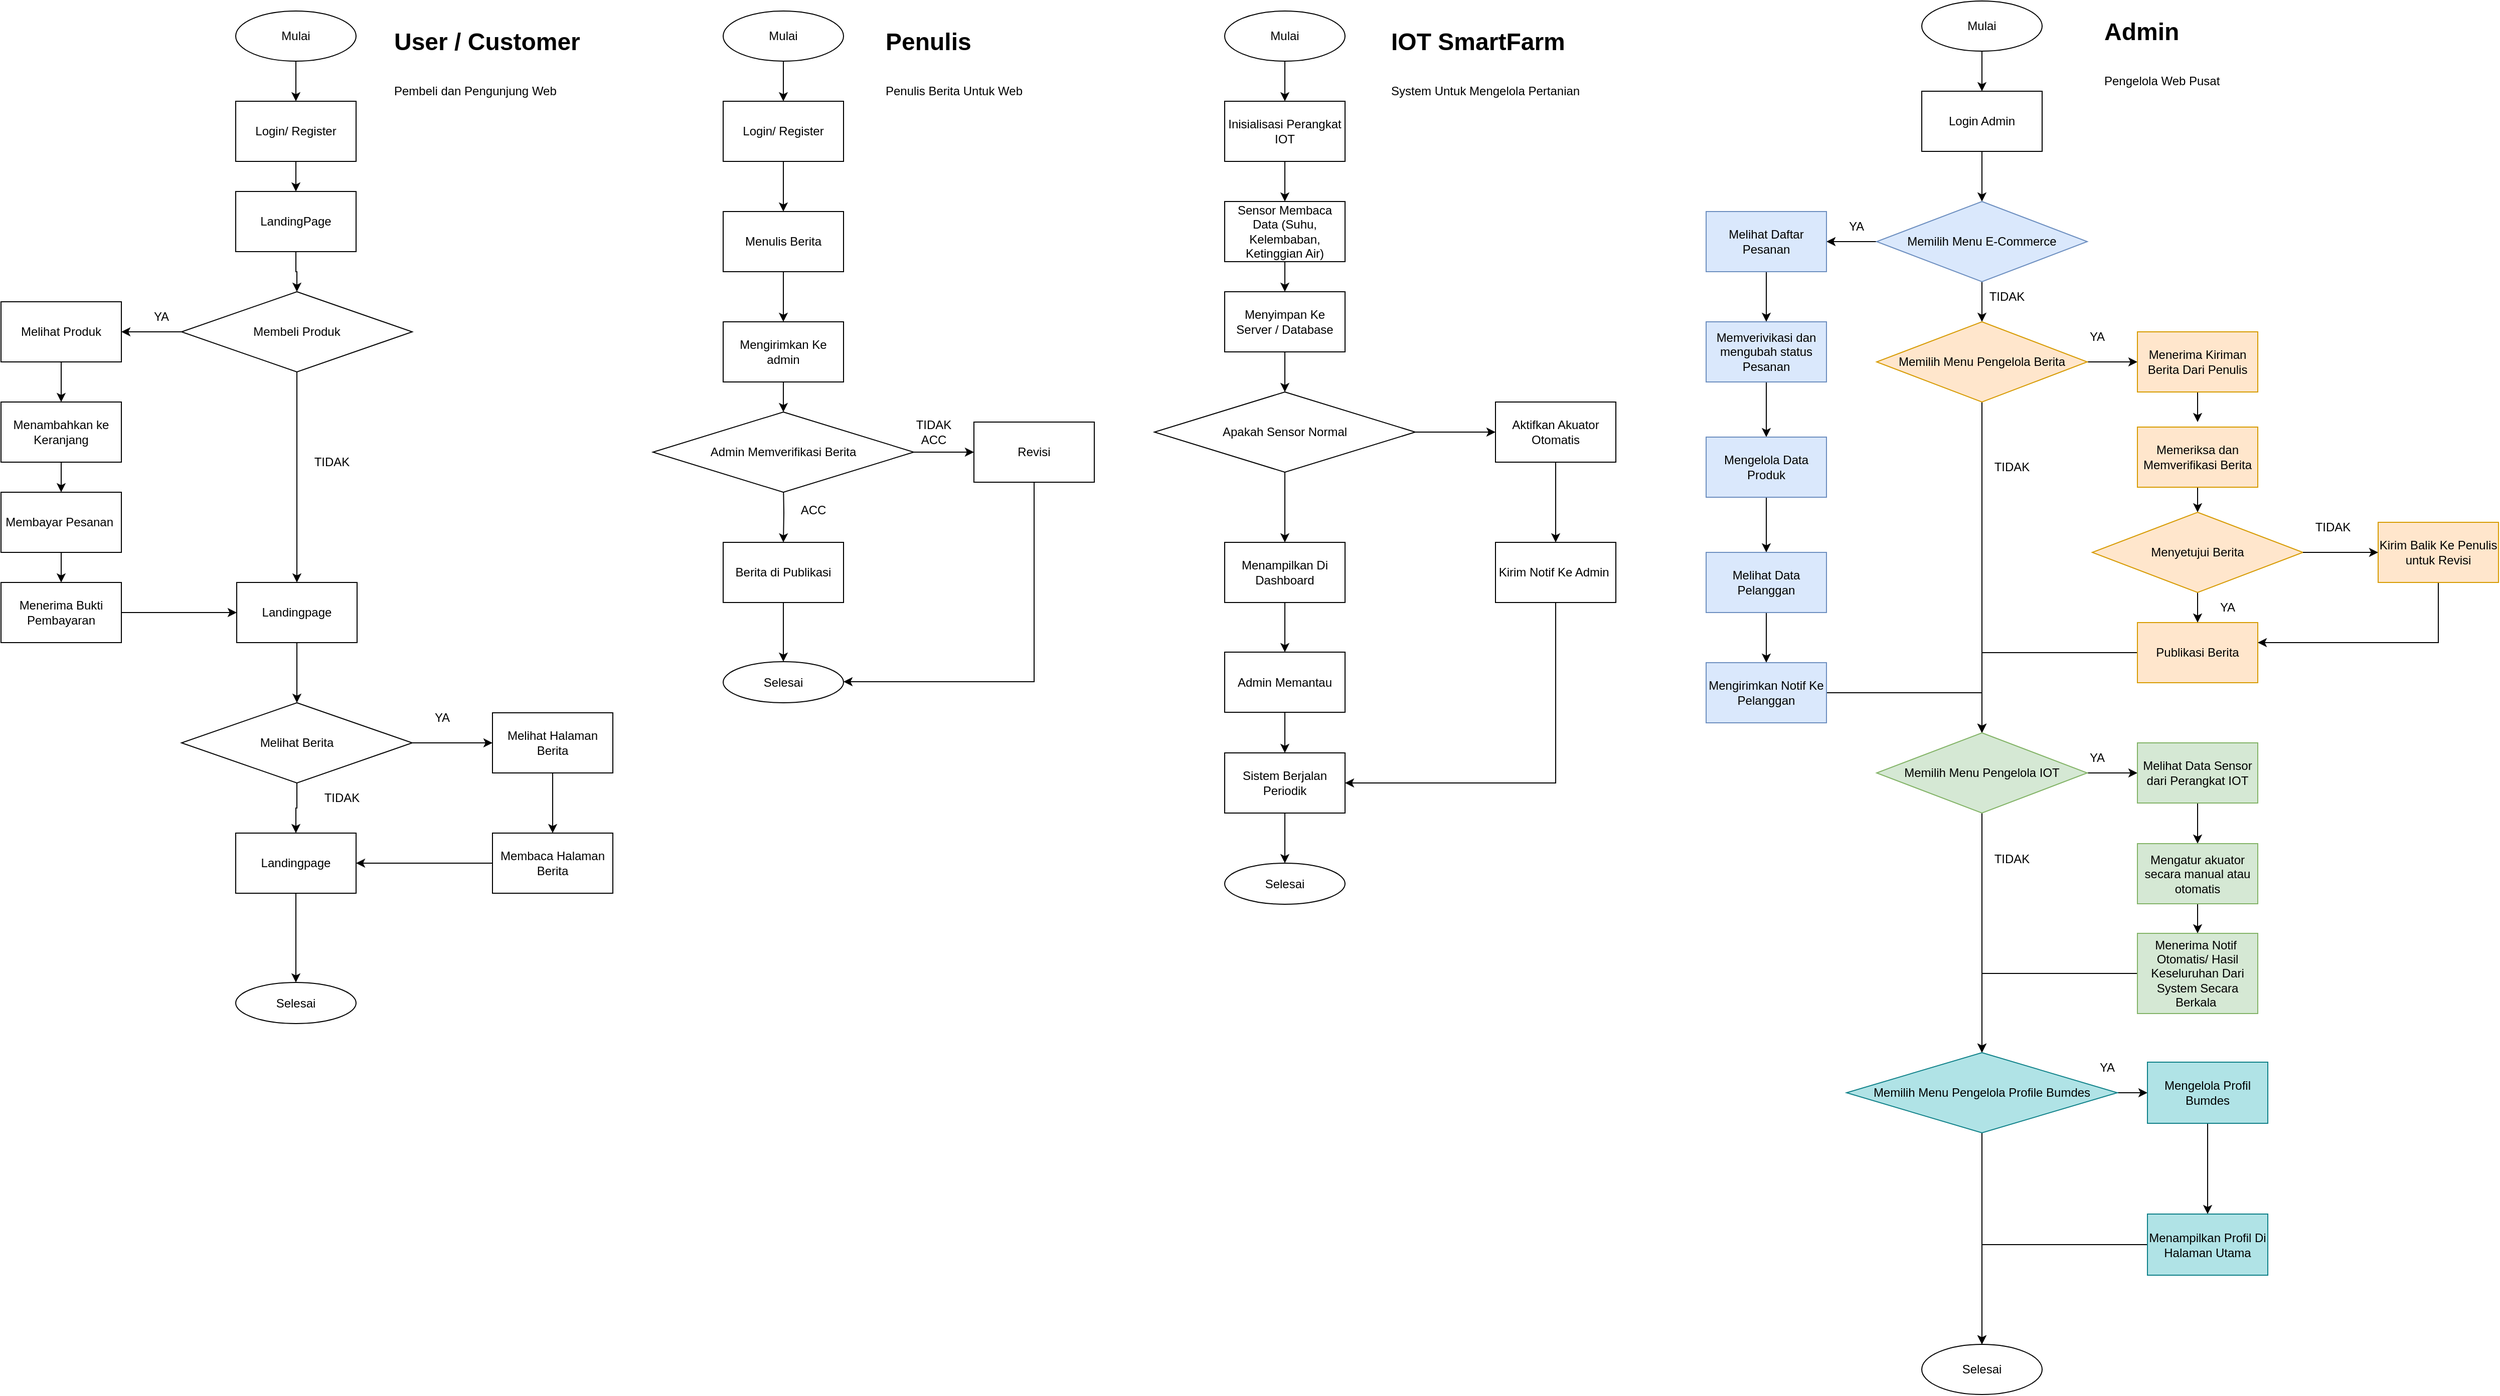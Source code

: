 <mxfile version="28.2.5">
  <diagram name="Halaman-1" id="8KWsi1tlceeEQY9Ph09V">
    <mxGraphModel dx="3930" dy="2490" grid="1" gridSize="10" guides="1" tooltips="1" connect="1" arrows="1" fold="1" page="1" pageScale="1" pageWidth="827" pageHeight="1169" math="0" shadow="0">
      <root>
        <mxCell id="0" />
        <mxCell id="1" parent="0" />
        <mxCell id="bTWgfp8lmMKLMzsDjpsD-13" style="edgeStyle=orthogonalEdgeStyle;rounded=0;orthogonalLoop=1;jettySize=auto;html=1;entryX=0.5;entryY=0;entryDx=0;entryDy=0;" edge="1" parent="1" source="bTWgfp8lmMKLMzsDjpsD-1" target="bTWgfp8lmMKLMzsDjpsD-2">
          <mxGeometry relative="1" as="geometry" />
        </mxCell>
        <mxCell id="bTWgfp8lmMKLMzsDjpsD-1" value="Mulai" style="ellipse;whiteSpace=wrap;html=1;" vertex="1" parent="1">
          <mxGeometry x="294" y="120" width="120" height="50" as="geometry" />
        </mxCell>
        <mxCell id="bTWgfp8lmMKLMzsDjpsD-12" style="edgeStyle=orthogonalEdgeStyle;rounded=0;orthogonalLoop=1;jettySize=auto;html=1;entryX=0.5;entryY=0;entryDx=0;entryDy=0;" edge="1" parent="1" source="bTWgfp8lmMKLMzsDjpsD-2" target="bTWgfp8lmMKLMzsDjpsD-3">
          <mxGeometry relative="1" as="geometry" />
        </mxCell>
        <mxCell id="bTWgfp8lmMKLMzsDjpsD-2" value="Login/ Register" style="rounded=0;whiteSpace=wrap;html=1;" vertex="1" parent="1">
          <mxGeometry x="294" y="210" width="120" height="60" as="geometry" />
        </mxCell>
        <mxCell id="bTWgfp8lmMKLMzsDjpsD-11" style="edgeStyle=orthogonalEdgeStyle;rounded=0;orthogonalLoop=1;jettySize=auto;html=1;entryX=0.5;entryY=0;entryDx=0;entryDy=0;" edge="1" parent="1" source="bTWgfp8lmMKLMzsDjpsD-3" target="bTWgfp8lmMKLMzsDjpsD-4">
          <mxGeometry relative="1" as="geometry" />
        </mxCell>
        <mxCell id="bTWgfp8lmMKLMzsDjpsD-3" value="LandingPage" style="rounded=0;whiteSpace=wrap;html=1;" vertex="1" parent="1">
          <mxGeometry x="294" y="300" width="120" height="60" as="geometry" />
        </mxCell>
        <mxCell id="bTWgfp8lmMKLMzsDjpsD-8" style="edgeStyle=orthogonalEdgeStyle;rounded=0;orthogonalLoop=1;jettySize=auto;html=1;entryX=1;entryY=0.5;entryDx=0;entryDy=0;" edge="1" parent="1" source="bTWgfp8lmMKLMzsDjpsD-4" target="bTWgfp8lmMKLMzsDjpsD-5">
          <mxGeometry relative="1" as="geometry" />
        </mxCell>
        <mxCell id="bTWgfp8lmMKLMzsDjpsD-18" style="edgeStyle=orthogonalEdgeStyle;rounded=0;orthogonalLoop=1;jettySize=auto;html=1;entryX=0.5;entryY=0;entryDx=0;entryDy=0;" edge="1" parent="1" source="bTWgfp8lmMKLMzsDjpsD-4" target="bTWgfp8lmMKLMzsDjpsD-17">
          <mxGeometry relative="1" as="geometry" />
        </mxCell>
        <mxCell id="bTWgfp8lmMKLMzsDjpsD-4" value="Membeli Produk" style="rhombus;whiteSpace=wrap;html=1;" vertex="1" parent="1">
          <mxGeometry x="240" y="400" width="230" height="80" as="geometry" />
        </mxCell>
        <mxCell id="bTWgfp8lmMKLMzsDjpsD-9" style="edgeStyle=orthogonalEdgeStyle;rounded=0;orthogonalLoop=1;jettySize=auto;html=1;entryX=0.5;entryY=0;entryDx=0;entryDy=0;" edge="1" parent="1" source="bTWgfp8lmMKLMzsDjpsD-5" target="bTWgfp8lmMKLMzsDjpsD-6">
          <mxGeometry relative="1" as="geometry" />
        </mxCell>
        <mxCell id="bTWgfp8lmMKLMzsDjpsD-5" value="Melihat Produk" style="rounded=0;whiteSpace=wrap;html=1;" vertex="1" parent="1">
          <mxGeometry x="60" y="410" width="120" height="60" as="geometry" />
        </mxCell>
        <mxCell id="bTWgfp8lmMKLMzsDjpsD-10" style="edgeStyle=orthogonalEdgeStyle;rounded=0;orthogonalLoop=1;jettySize=auto;html=1;entryX=0.5;entryY=0;entryDx=0;entryDy=0;" edge="1" parent="1" source="bTWgfp8lmMKLMzsDjpsD-6" target="bTWgfp8lmMKLMzsDjpsD-7">
          <mxGeometry relative="1" as="geometry" />
        </mxCell>
        <mxCell id="bTWgfp8lmMKLMzsDjpsD-6" value="Menambahkan ke Keranjang" style="rounded=0;whiteSpace=wrap;html=1;" vertex="1" parent="1">
          <mxGeometry x="60" y="510" width="120" height="60" as="geometry" />
        </mxCell>
        <mxCell id="bTWgfp8lmMKLMzsDjpsD-16" style="edgeStyle=orthogonalEdgeStyle;rounded=0;orthogonalLoop=1;jettySize=auto;html=1;entryX=0.5;entryY=0;entryDx=0;entryDy=0;" edge="1" parent="1" source="bTWgfp8lmMKLMzsDjpsD-7" target="bTWgfp8lmMKLMzsDjpsD-15">
          <mxGeometry relative="1" as="geometry" />
        </mxCell>
        <mxCell id="bTWgfp8lmMKLMzsDjpsD-7" value="Membayar Pesanan&amp;nbsp;" style="rounded=0;whiteSpace=wrap;html=1;" vertex="1" parent="1">
          <mxGeometry x="60" y="600" width="120" height="60" as="geometry" />
        </mxCell>
        <mxCell id="bTWgfp8lmMKLMzsDjpsD-14" value="YA" style="text;html=1;align=center;verticalAlign=middle;whiteSpace=wrap;rounded=0;" vertex="1" parent="1">
          <mxGeometry x="190" y="410" width="60" height="30" as="geometry" />
        </mxCell>
        <mxCell id="bTWgfp8lmMKLMzsDjpsD-19" style="edgeStyle=orthogonalEdgeStyle;rounded=0;orthogonalLoop=1;jettySize=auto;html=1;" edge="1" parent="1" source="bTWgfp8lmMKLMzsDjpsD-15" target="bTWgfp8lmMKLMzsDjpsD-17">
          <mxGeometry relative="1" as="geometry" />
        </mxCell>
        <mxCell id="bTWgfp8lmMKLMzsDjpsD-15" value="Menerima Bukti Pembayaran" style="rounded=0;whiteSpace=wrap;html=1;" vertex="1" parent="1">
          <mxGeometry x="60" y="690" width="120" height="60" as="geometry" />
        </mxCell>
        <mxCell id="bTWgfp8lmMKLMzsDjpsD-21" style="edgeStyle=orthogonalEdgeStyle;rounded=0;orthogonalLoop=1;jettySize=auto;html=1;entryX=0.5;entryY=0;entryDx=0;entryDy=0;" edge="1" parent="1" source="bTWgfp8lmMKLMzsDjpsD-17" target="bTWgfp8lmMKLMzsDjpsD-20">
          <mxGeometry relative="1" as="geometry" />
        </mxCell>
        <mxCell id="bTWgfp8lmMKLMzsDjpsD-17" value="Landingpage" style="rounded=0;whiteSpace=wrap;html=1;" vertex="1" parent="1">
          <mxGeometry x="295" y="690" width="120" height="60" as="geometry" />
        </mxCell>
        <mxCell id="bTWgfp8lmMKLMzsDjpsD-24" style="edgeStyle=orthogonalEdgeStyle;rounded=0;orthogonalLoop=1;jettySize=auto;html=1;" edge="1" parent="1" source="bTWgfp8lmMKLMzsDjpsD-20" target="bTWgfp8lmMKLMzsDjpsD-25">
          <mxGeometry relative="1" as="geometry">
            <mxPoint x="520" y="850.0" as="targetPoint" />
          </mxGeometry>
        </mxCell>
        <mxCell id="bTWgfp8lmMKLMzsDjpsD-28" value="" style="edgeStyle=orthogonalEdgeStyle;rounded=0;orthogonalLoop=1;jettySize=auto;html=1;" edge="1" parent="1" source="bTWgfp8lmMKLMzsDjpsD-20" target="bTWgfp8lmMKLMzsDjpsD-27">
          <mxGeometry relative="1" as="geometry" />
        </mxCell>
        <mxCell id="bTWgfp8lmMKLMzsDjpsD-20" value="Melihat Berita" style="rhombus;whiteSpace=wrap;html=1;" vertex="1" parent="1">
          <mxGeometry x="240" y="810" width="230" height="80" as="geometry" />
        </mxCell>
        <mxCell id="bTWgfp8lmMKLMzsDjpsD-22" value="TIDAK" style="text;html=1;align=center;verticalAlign=middle;whiteSpace=wrap;rounded=0;" vertex="1" parent="1">
          <mxGeometry x="360" y="555" width="60" height="30" as="geometry" />
        </mxCell>
        <mxCell id="bTWgfp8lmMKLMzsDjpsD-30" style="edgeStyle=orthogonalEdgeStyle;rounded=0;orthogonalLoop=1;jettySize=auto;html=1;entryX=0.5;entryY=0;entryDx=0;entryDy=0;" edge="1" parent="1" source="bTWgfp8lmMKLMzsDjpsD-25" target="bTWgfp8lmMKLMzsDjpsD-26">
          <mxGeometry relative="1" as="geometry" />
        </mxCell>
        <mxCell id="bTWgfp8lmMKLMzsDjpsD-25" value="Melihat Halaman Berita" style="rounded=0;whiteSpace=wrap;html=1;" vertex="1" parent="1">
          <mxGeometry x="550" y="820.0" width="120" height="60" as="geometry" />
        </mxCell>
        <mxCell id="bTWgfp8lmMKLMzsDjpsD-29" style="edgeStyle=orthogonalEdgeStyle;rounded=0;orthogonalLoop=1;jettySize=auto;html=1;entryX=1;entryY=0.5;entryDx=0;entryDy=0;" edge="1" parent="1" source="bTWgfp8lmMKLMzsDjpsD-26" target="bTWgfp8lmMKLMzsDjpsD-27">
          <mxGeometry relative="1" as="geometry" />
        </mxCell>
        <mxCell id="bTWgfp8lmMKLMzsDjpsD-26" value="Membaca Halaman Berita" style="rounded=0;whiteSpace=wrap;html=1;" vertex="1" parent="1">
          <mxGeometry x="550" y="940.0" width="120" height="60" as="geometry" />
        </mxCell>
        <mxCell id="bTWgfp8lmMKLMzsDjpsD-34" style="edgeStyle=orthogonalEdgeStyle;rounded=0;orthogonalLoop=1;jettySize=auto;html=1;entryX=0.5;entryY=0;entryDx=0;entryDy=0;" edge="1" parent="1" source="bTWgfp8lmMKLMzsDjpsD-27" target="bTWgfp8lmMKLMzsDjpsD-33">
          <mxGeometry relative="1" as="geometry" />
        </mxCell>
        <mxCell id="bTWgfp8lmMKLMzsDjpsD-27" value="Landingpage" style="rounded=0;whiteSpace=wrap;html=1;" vertex="1" parent="1">
          <mxGeometry x="294" y="940.0" width="120" height="60" as="geometry" />
        </mxCell>
        <mxCell id="bTWgfp8lmMKLMzsDjpsD-31" value="TIDAK" style="text;html=1;align=center;verticalAlign=middle;whiteSpace=wrap;rounded=0;" vertex="1" parent="1">
          <mxGeometry x="370" y="890" width="60" height="30" as="geometry" />
        </mxCell>
        <mxCell id="bTWgfp8lmMKLMzsDjpsD-32" value="YA" style="text;html=1;align=center;verticalAlign=middle;whiteSpace=wrap;rounded=0;" vertex="1" parent="1">
          <mxGeometry x="470" y="810" width="60" height="30" as="geometry" />
        </mxCell>
        <mxCell id="bTWgfp8lmMKLMzsDjpsD-33" value="Selesai" style="ellipse;whiteSpace=wrap;html=1;" vertex="1" parent="1">
          <mxGeometry x="294" y="1089" width="120" height="41" as="geometry" />
        </mxCell>
        <mxCell id="bTWgfp8lmMKLMzsDjpsD-44" style="edgeStyle=orthogonalEdgeStyle;rounded=0;orthogonalLoop=1;jettySize=auto;html=1;entryX=0.5;entryY=0;entryDx=0;entryDy=0;" edge="1" parent="1" source="bTWgfp8lmMKLMzsDjpsD-36" target="bTWgfp8lmMKLMzsDjpsD-37">
          <mxGeometry relative="1" as="geometry" />
        </mxCell>
        <mxCell id="bTWgfp8lmMKLMzsDjpsD-36" value="Mulai" style="ellipse;whiteSpace=wrap;html=1;" vertex="1" parent="1">
          <mxGeometry x="780" y="120" width="120" height="50" as="geometry" />
        </mxCell>
        <mxCell id="bTWgfp8lmMKLMzsDjpsD-45" style="edgeStyle=orthogonalEdgeStyle;rounded=0;orthogonalLoop=1;jettySize=auto;html=1;entryX=0.5;entryY=0;entryDx=0;entryDy=0;" edge="1" parent="1" source="bTWgfp8lmMKLMzsDjpsD-37" target="bTWgfp8lmMKLMzsDjpsD-38">
          <mxGeometry relative="1" as="geometry" />
        </mxCell>
        <mxCell id="bTWgfp8lmMKLMzsDjpsD-37" value="Login/ Register" style="rounded=0;whiteSpace=wrap;html=1;" vertex="1" parent="1">
          <mxGeometry x="780" y="210" width="120" height="60" as="geometry" />
        </mxCell>
        <mxCell id="bTWgfp8lmMKLMzsDjpsD-46" style="edgeStyle=orthogonalEdgeStyle;rounded=0;orthogonalLoop=1;jettySize=auto;html=1;" edge="1" parent="1" source="bTWgfp8lmMKLMzsDjpsD-38" target="bTWgfp8lmMKLMzsDjpsD-39">
          <mxGeometry relative="1" as="geometry" />
        </mxCell>
        <mxCell id="bTWgfp8lmMKLMzsDjpsD-38" value="Menulis Berita" style="rounded=0;whiteSpace=wrap;html=1;" vertex="1" parent="1">
          <mxGeometry x="780" y="320" width="120" height="60" as="geometry" />
        </mxCell>
        <mxCell id="bTWgfp8lmMKLMzsDjpsD-47" style="edgeStyle=orthogonalEdgeStyle;rounded=0;orthogonalLoop=1;jettySize=auto;html=1;" edge="1" parent="1" source="bTWgfp8lmMKLMzsDjpsD-39" target="bTWgfp8lmMKLMzsDjpsD-50">
          <mxGeometry relative="1" as="geometry">
            <mxPoint x="840" y="530" as="targetPoint" />
          </mxGeometry>
        </mxCell>
        <mxCell id="bTWgfp8lmMKLMzsDjpsD-39" value="Mengirimkan Ke admin" style="rounded=0;whiteSpace=wrap;html=1;" vertex="1" parent="1">
          <mxGeometry x="780" y="430" width="120" height="60" as="geometry" />
        </mxCell>
        <mxCell id="bTWgfp8lmMKLMzsDjpsD-48" style="edgeStyle=orthogonalEdgeStyle;rounded=0;orthogonalLoop=1;jettySize=auto;html=1;" edge="1" parent="1" target="bTWgfp8lmMKLMzsDjpsD-41">
          <mxGeometry relative="1" as="geometry">
            <mxPoint x="840" y="590" as="sourcePoint" />
          </mxGeometry>
        </mxCell>
        <mxCell id="bTWgfp8lmMKLMzsDjpsD-49" style="edgeStyle=orthogonalEdgeStyle;rounded=0;orthogonalLoop=1;jettySize=auto;html=1;entryX=0.5;entryY=0;entryDx=0;entryDy=0;" edge="1" parent="1" source="bTWgfp8lmMKLMzsDjpsD-41" target="bTWgfp8lmMKLMzsDjpsD-43">
          <mxGeometry relative="1" as="geometry" />
        </mxCell>
        <mxCell id="bTWgfp8lmMKLMzsDjpsD-41" value="Berita di Publikasi" style="rounded=0;whiteSpace=wrap;html=1;" vertex="1" parent="1">
          <mxGeometry x="780" y="650" width="120" height="60" as="geometry" />
        </mxCell>
        <mxCell id="bTWgfp8lmMKLMzsDjpsD-43" value="Selesai" style="ellipse;whiteSpace=wrap;html=1;" vertex="1" parent="1">
          <mxGeometry x="780" y="769" width="120" height="41" as="geometry" />
        </mxCell>
        <mxCell id="bTWgfp8lmMKLMzsDjpsD-52" style="edgeStyle=orthogonalEdgeStyle;rounded=0;orthogonalLoop=1;jettySize=auto;html=1;entryX=0;entryY=0.5;entryDx=0;entryDy=0;" edge="1" parent="1" source="bTWgfp8lmMKLMzsDjpsD-50" target="bTWgfp8lmMKLMzsDjpsD-51">
          <mxGeometry relative="1" as="geometry" />
        </mxCell>
        <mxCell id="bTWgfp8lmMKLMzsDjpsD-50" value="&lt;p&gt;Admin Memverifikasi Berita&lt;/p&gt;" style="rhombus;whiteSpace=wrap;html=1;" vertex="1" parent="1">
          <mxGeometry x="710" y="520" width="260" height="80" as="geometry" />
        </mxCell>
        <mxCell id="bTWgfp8lmMKLMzsDjpsD-84" style="edgeStyle=orthogonalEdgeStyle;rounded=0;orthogonalLoop=1;jettySize=auto;html=1;" edge="1" parent="1" source="bTWgfp8lmMKLMzsDjpsD-51" target="bTWgfp8lmMKLMzsDjpsD-43">
          <mxGeometry relative="1" as="geometry">
            <Array as="points">
              <mxPoint x="1090" y="789" />
            </Array>
          </mxGeometry>
        </mxCell>
        <mxCell id="bTWgfp8lmMKLMzsDjpsD-51" value="Revisi" style="rounded=0;whiteSpace=wrap;html=1;" vertex="1" parent="1">
          <mxGeometry x="1030" y="530" width="120" height="60" as="geometry" />
        </mxCell>
        <mxCell id="bTWgfp8lmMKLMzsDjpsD-54" value="TIDAK ACC" style="text;html=1;align=center;verticalAlign=middle;whiteSpace=wrap;rounded=0;" vertex="1" parent="1">
          <mxGeometry x="960" y="525" width="60" height="30" as="geometry" />
        </mxCell>
        <mxCell id="bTWgfp8lmMKLMzsDjpsD-55" value="ACC" style="text;html=1;align=center;verticalAlign=middle;whiteSpace=wrap;rounded=0;" vertex="1" parent="1">
          <mxGeometry x="840" y="605" width="60" height="25" as="geometry" />
        </mxCell>
        <mxCell id="bTWgfp8lmMKLMzsDjpsD-62" style="edgeStyle=orthogonalEdgeStyle;rounded=0;orthogonalLoop=1;jettySize=auto;html=1;" edge="1" parent="1" source="bTWgfp8lmMKLMzsDjpsD-56" target="bTWgfp8lmMKLMzsDjpsD-57">
          <mxGeometry relative="1" as="geometry" />
        </mxCell>
        <mxCell id="bTWgfp8lmMKLMzsDjpsD-56" value="Mulai" style="ellipse;whiteSpace=wrap;html=1;" vertex="1" parent="1">
          <mxGeometry x="1280" y="120" width="120" height="50" as="geometry" />
        </mxCell>
        <mxCell id="bTWgfp8lmMKLMzsDjpsD-63" style="edgeStyle=orthogonalEdgeStyle;rounded=0;orthogonalLoop=1;jettySize=auto;html=1;" edge="1" parent="1" source="bTWgfp8lmMKLMzsDjpsD-57" target="bTWgfp8lmMKLMzsDjpsD-58">
          <mxGeometry relative="1" as="geometry" />
        </mxCell>
        <mxCell id="bTWgfp8lmMKLMzsDjpsD-57" value="Inisialisasi Perangkat IOT" style="rounded=0;whiteSpace=wrap;html=1;" vertex="1" parent="1">
          <mxGeometry x="1280" y="210" width="120" height="60" as="geometry" />
        </mxCell>
        <mxCell id="bTWgfp8lmMKLMzsDjpsD-64" style="edgeStyle=orthogonalEdgeStyle;rounded=0;orthogonalLoop=1;jettySize=auto;html=1;entryX=0.5;entryY=0;entryDx=0;entryDy=0;" edge="1" parent="1" source="bTWgfp8lmMKLMzsDjpsD-58" target="bTWgfp8lmMKLMzsDjpsD-59">
          <mxGeometry relative="1" as="geometry" />
        </mxCell>
        <mxCell id="bTWgfp8lmMKLMzsDjpsD-58" value="Sensor Membaca Data (Suhu, Kelembaban, Ketinggian Air)" style="rounded=0;whiteSpace=wrap;html=1;" vertex="1" parent="1">
          <mxGeometry x="1280" y="310" width="120" height="60" as="geometry" />
        </mxCell>
        <mxCell id="bTWgfp8lmMKLMzsDjpsD-65" style="edgeStyle=orthogonalEdgeStyle;rounded=0;orthogonalLoop=1;jettySize=auto;html=1;" edge="1" parent="1" source="bTWgfp8lmMKLMzsDjpsD-59" target="bTWgfp8lmMKLMzsDjpsD-61">
          <mxGeometry relative="1" as="geometry" />
        </mxCell>
        <mxCell id="bTWgfp8lmMKLMzsDjpsD-59" value="Menyimpan Ke Server / Database" style="rounded=0;whiteSpace=wrap;html=1;" vertex="1" parent="1">
          <mxGeometry x="1280" y="400" width="120" height="60" as="geometry" />
        </mxCell>
        <mxCell id="bTWgfp8lmMKLMzsDjpsD-71" style="edgeStyle=orthogonalEdgeStyle;rounded=0;orthogonalLoop=1;jettySize=auto;html=1;" edge="1" parent="1" source="bTWgfp8lmMKLMzsDjpsD-60" target="bTWgfp8lmMKLMzsDjpsD-68">
          <mxGeometry relative="1" as="geometry" />
        </mxCell>
        <mxCell id="bTWgfp8lmMKLMzsDjpsD-60" value="Menampilkan Di Dashboard" style="rounded=0;whiteSpace=wrap;html=1;" vertex="1" parent="1">
          <mxGeometry x="1280" y="650" width="120" height="60" as="geometry" />
        </mxCell>
        <mxCell id="bTWgfp8lmMKLMzsDjpsD-70" style="edgeStyle=orthogonalEdgeStyle;rounded=0;orthogonalLoop=1;jettySize=auto;html=1;" edge="1" parent="1" source="bTWgfp8lmMKLMzsDjpsD-61" target="bTWgfp8lmMKLMzsDjpsD-60">
          <mxGeometry relative="1" as="geometry" />
        </mxCell>
        <mxCell id="bTWgfp8lmMKLMzsDjpsD-73" style="edgeStyle=orthogonalEdgeStyle;rounded=0;orthogonalLoop=1;jettySize=auto;html=1;entryX=0;entryY=0.5;entryDx=0;entryDy=0;" edge="1" parent="1" source="bTWgfp8lmMKLMzsDjpsD-61" target="bTWgfp8lmMKLMzsDjpsD-66">
          <mxGeometry relative="1" as="geometry">
            <mxPoint x="1540" y="540" as="targetPoint" />
          </mxGeometry>
        </mxCell>
        <mxCell id="bTWgfp8lmMKLMzsDjpsD-61" value="&lt;p&gt;Apakah Sensor Normal&lt;/p&gt;" style="rhombus;whiteSpace=wrap;html=1;" vertex="1" parent="1">
          <mxGeometry x="1210" y="500" width="260" height="80" as="geometry" />
        </mxCell>
        <mxCell id="bTWgfp8lmMKLMzsDjpsD-74" style="edgeStyle=orthogonalEdgeStyle;rounded=0;orthogonalLoop=1;jettySize=auto;html=1;entryX=0.5;entryY=0;entryDx=0;entryDy=0;" edge="1" parent="1" source="bTWgfp8lmMKLMzsDjpsD-66" target="bTWgfp8lmMKLMzsDjpsD-67">
          <mxGeometry relative="1" as="geometry" />
        </mxCell>
        <mxCell id="bTWgfp8lmMKLMzsDjpsD-66" value="Aktifkan Akuator Otomatis" style="rounded=0;whiteSpace=wrap;html=1;" vertex="1" parent="1">
          <mxGeometry x="1550" y="510" width="120" height="60" as="geometry" />
        </mxCell>
        <mxCell id="bTWgfp8lmMKLMzsDjpsD-76" style="edgeStyle=orthogonalEdgeStyle;rounded=0;orthogonalLoop=1;jettySize=auto;html=1;" edge="1" parent="1" source="bTWgfp8lmMKLMzsDjpsD-67" target="bTWgfp8lmMKLMzsDjpsD-69">
          <mxGeometry relative="1" as="geometry">
            <Array as="points">
              <mxPoint x="1610" y="890" />
            </Array>
          </mxGeometry>
        </mxCell>
        <mxCell id="bTWgfp8lmMKLMzsDjpsD-67" value="Kirim Notif Ke Admin&amp;nbsp;" style="rounded=0;whiteSpace=wrap;html=1;" vertex="1" parent="1">
          <mxGeometry x="1550" y="650" width="120" height="60" as="geometry" />
        </mxCell>
        <mxCell id="bTWgfp8lmMKLMzsDjpsD-72" style="edgeStyle=orthogonalEdgeStyle;rounded=0;orthogonalLoop=1;jettySize=auto;html=1;entryX=0.5;entryY=0;entryDx=0;entryDy=0;" edge="1" parent="1" source="bTWgfp8lmMKLMzsDjpsD-68" target="bTWgfp8lmMKLMzsDjpsD-69">
          <mxGeometry relative="1" as="geometry" />
        </mxCell>
        <mxCell id="bTWgfp8lmMKLMzsDjpsD-68" value="Admin Memantau" style="rounded=0;whiteSpace=wrap;html=1;" vertex="1" parent="1">
          <mxGeometry x="1280" y="759.5" width="120" height="60" as="geometry" />
        </mxCell>
        <mxCell id="bTWgfp8lmMKLMzsDjpsD-77" style="edgeStyle=orthogonalEdgeStyle;rounded=0;orthogonalLoop=1;jettySize=auto;html=1;" edge="1" parent="1" source="bTWgfp8lmMKLMzsDjpsD-69" target="bTWgfp8lmMKLMzsDjpsD-75">
          <mxGeometry relative="1" as="geometry" />
        </mxCell>
        <mxCell id="bTWgfp8lmMKLMzsDjpsD-69" value="Sistem Berjalan Periodik" style="rounded=0;whiteSpace=wrap;html=1;" vertex="1" parent="1">
          <mxGeometry x="1280" y="860" width="120" height="60" as="geometry" />
        </mxCell>
        <mxCell id="bTWgfp8lmMKLMzsDjpsD-75" value="Selesai" style="ellipse;whiteSpace=wrap;html=1;" vertex="1" parent="1">
          <mxGeometry x="1280" y="970" width="120" height="41" as="geometry" />
        </mxCell>
        <mxCell id="bTWgfp8lmMKLMzsDjpsD-81" style="edgeStyle=orthogonalEdgeStyle;rounded=0;orthogonalLoop=1;jettySize=auto;html=1;" edge="1" parent="1" source="bTWgfp8lmMKLMzsDjpsD-79" target="bTWgfp8lmMKLMzsDjpsD-80">
          <mxGeometry relative="1" as="geometry" />
        </mxCell>
        <mxCell id="bTWgfp8lmMKLMzsDjpsD-79" value="Mulai" style="ellipse;whiteSpace=wrap;html=1;" vertex="1" parent="1">
          <mxGeometry x="1975" y="110" width="120" height="50" as="geometry" />
        </mxCell>
        <mxCell id="bTWgfp8lmMKLMzsDjpsD-96" style="edgeStyle=orthogonalEdgeStyle;rounded=0;orthogonalLoop=1;jettySize=auto;html=1;entryX=0.5;entryY=0;entryDx=0;entryDy=0;" edge="1" parent="1" source="bTWgfp8lmMKLMzsDjpsD-80" target="bTWgfp8lmMKLMzsDjpsD-83">
          <mxGeometry relative="1" as="geometry" />
        </mxCell>
        <mxCell id="bTWgfp8lmMKLMzsDjpsD-80" value="Login Admin" style="rounded=0;whiteSpace=wrap;html=1;" vertex="1" parent="1">
          <mxGeometry x="1975" y="200" width="120" height="60" as="geometry" />
        </mxCell>
        <mxCell id="bTWgfp8lmMKLMzsDjpsD-90" style="edgeStyle=orthogonalEdgeStyle;rounded=0;orthogonalLoop=1;jettySize=auto;html=1;entryX=1;entryY=0.5;entryDx=0;entryDy=0;" edge="1" parent="1" source="bTWgfp8lmMKLMzsDjpsD-83" target="bTWgfp8lmMKLMzsDjpsD-85">
          <mxGeometry relative="1" as="geometry" />
        </mxCell>
        <mxCell id="bTWgfp8lmMKLMzsDjpsD-97" style="edgeStyle=orthogonalEdgeStyle;rounded=0;orthogonalLoop=1;jettySize=auto;html=1;" edge="1" parent="1" source="bTWgfp8lmMKLMzsDjpsD-83" target="bTWgfp8lmMKLMzsDjpsD-95">
          <mxGeometry relative="1" as="geometry" />
        </mxCell>
        <mxCell id="bTWgfp8lmMKLMzsDjpsD-83" value="Memilih Menu E-Commerce" style="rhombus;whiteSpace=wrap;html=1;fillColor=#dae8fc;strokeColor=#6c8ebf;" vertex="1" parent="1">
          <mxGeometry x="1930" y="310" width="210" height="80" as="geometry" />
        </mxCell>
        <mxCell id="bTWgfp8lmMKLMzsDjpsD-91" style="edgeStyle=orthogonalEdgeStyle;rounded=0;orthogonalLoop=1;jettySize=auto;html=1;entryX=0.5;entryY=0;entryDx=0;entryDy=0;" edge="1" parent="1" source="bTWgfp8lmMKLMzsDjpsD-85" target="bTWgfp8lmMKLMzsDjpsD-86">
          <mxGeometry relative="1" as="geometry" />
        </mxCell>
        <mxCell id="bTWgfp8lmMKLMzsDjpsD-85" value="Melihat Daftar Pesanan" style="rounded=0;whiteSpace=wrap;html=1;fillColor=#dae8fc;strokeColor=#6c8ebf;" vertex="1" parent="1">
          <mxGeometry x="1760" y="320" width="120" height="60" as="geometry" />
        </mxCell>
        <mxCell id="bTWgfp8lmMKLMzsDjpsD-92" style="edgeStyle=orthogonalEdgeStyle;rounded=0;orthogonalLoop=1;jettySize=auto;html=1;entryX=0.5;entryY=0;entryDx=0;entryDy=0;" edge="1" parent="1" source="bTWgfp8lmMKLMzsDjpsD-86" target="bTWgfp8lmMKLMzsDjpsD-87">
          <mxGeometry relative="1" as="geometry" />
        </mxCell>
        <mxCell id="bTWgfp8lmMKLMzsDjpsD-86" value="Memverivikasi dan mengubah status Pesanan" style="rounded=0;whiteSpace=wrap;html=1;fillColor=#dae8fc;strokeColor=#6c8ebf;" vertex="1" parent="1">
          <mxGeometry x="1760" y="430" width="120" height="60" as="geometry" />
        </mxCell>
        <mxCell id="bTWgfp8lmMKLMzsDjpsD-93" style="edgeStyle=orthogonalEdgeStyle;rounded=0;orthogonalLoop=1;jettySize=auto;html=1;" edge="1" parent="1" source="bTWgfp8lmMKLMzsDjpsD-87" target="bTWgfp8lmMKLMzsDjpsD-88">
          <mxGeometry relative="1" as="geometry" />
        </mxCell>
        <mxCell id="bTWgfp8lmMKLMzsDjpsD-87" value="Mengelola Data Produk" style="rounded=0;whiteSpace=wrap;html=1;fillColor=#dae8fc;strokeColor=#6c8ebf;" vertex="1" parent="1">
          <mxGeometry x="1760" y="545" width="120" height="60" as="geometry" />
        </mxCell>
        <mxCell id="bTWgfp8lmMKLMzsDjpsD-94" style="edgeStyle=orthogonalEdgeStyle;rounded=0;orthogonalLoop=1;jettySize=auto;html=1;" edge="1" parent="1" source="bTWgfp8lmMKLMzsDjpsD-88" target="bTWgfp8lmMKLMzsDjpsD-89">
          <mxGeometry relative="1" as="geometry" />
        </mxCell>
        <mxCell id="bTWgfp8lmMKLMzsDjpsD-88" value="Melihat Data Pelanggan" style="rounded=0;whiteSpace=wrap;html=1;fillColor=#dae8fc;strokeColor=#6c8ebf;" vertex="1" parent="1">
          <mxGeometry x="1760" y="660" width="120" height="60" as="geometry" />
        </mxCell>
        <mxCell id="bTWgfp8lmMKLMzsDjpsD-118" style="edgeStyle=orthogonalEdgeStyle;rounded=0;orthogonalLoop=1;jettySize=auto;html=1;entryX=0.5;entryY=0;entryDx=0;entryDy=0;" edge="1" parent="1" source="bTWgfp8lmMKLMzsDjpsD-89" target="bTWgfp8lmMKLMzsDjpsD-109">
          <mxGeometry relative="1" as="geometry" />
        </mxCell>
        <mxCell id="bTWgfp8lmMKLMzsDjpsD-89" value="Mengirimkan Notif Ke Pelanggan" style="rounded=0;whiteSpace=wrap;html=1;fillColor=#dae8fc;strokeColor=#6c8ebf;" vertex="1" parent="1">
          <mxGeometry x="1760" y="770" width="120" height="60" as="geometry" />
        </mxCell>
        <mxCell id="bTWgfp8lmMKLMzsDjpsD-108" style="edgeStyle=orthogonalEdgeStyle;rounded=0;orthogonalLoop=1;jettySize=auto;html=1;" edge="1" parent="1" source="bTWgfp8lmMKLMzsDjpsD-95" target="bTWgfp8lmMKLMzsDjpsD-98">
          <mxGeometry relative="1" as="geometry" />
        </mxCell>
        <mxCell id="bTWgfp8lmMKLMzsDjpsD-134" style="edgeStyle=orthogonalEdgeStyle;rounded=0;orthogonalLoop=1;jettySize=auto;html=1;" edge="1" parent="1" source="bTWgfp8lmMKLMzsDjpsD-95" target="bTWgfp8lmMKLMzsDjpsD-109">
          <mxGeometry relative="1" as="geometry" />
        </mxCell>
        <mxCell id="bTWgfp8lmMKLMzsDjpsD-95" value="Memilih Menu Pengelola Berita" style="rhombus;whiteSpace=wrap;html=1;fillColor=#ffe6cc;strokeColor=#d79b00;" vertex="1" parent="1">
          <mxGeometry x="1930" y="430" width="210" height="80" as="geometry" />
        </mxCell>
        <mxCell id="bTWgfp8lmMKLMzsDjpsD-107" style="edgeStyle=orthogonalEdgeStyle;rounded=0;orthogonalLoop=1;jettySize=auto;html=1;" edge="1" parent="1" source="bTWgfp8lmMKLMzsDjpsD-98">
          <mxGeometry relative="1" as="geometry">
            <mxPoint x="2250" y="530" as="targetPoint" />
          </mxGeometry>
        </mxCell>
        <mxCell id="bTWgfp8lmMKLMzsDjpsD-98" value="Menerima Kiriman Berita Dari Penulis" style="rounded=0;whiteSpace=wrap;html=1;fillColor=#ffe6cc;strokeColor=#d79b00;" vertex="1" parent="1">
          <mxGeometry x="2190" y="440" width="120" height="60" as="geometry" />
        </mxCell>
        <mxCell id="bTWgfp8lmMKLMzsDjpsD-116" style="edgeStyle=orthogonalEdgeStyle;rounded=0;orthogonalLoop=1;jettySize=auto;html=1;" edge="1" parent="1" source="bTWgfp8lmMKLMzsDjpsD-99" target="bTWgfp8lmMKLMzsDjpsD-109">
          <mxGeometry relative="1" as="geometry" />
        </mxCell>
        <mxCell id="bTWgfp8lmMKLMzsDjpsD-99" value="Publikasi Berita" style="rounded=0;whiteSpace=wrap;html=1;fillColor=#ffe6cc;strokeColor=#d79b00;" vertex="1" parent="1">
          <mxGeometry x="2190" y="730" width="120" height="60" as="geometry" />
        </mxCell>
        <mxCell id="bTWgfp8lmMKLMzsDjpsD-117" style="edgeStyle=orthogonalEdgeStyle;rounded=0;orthogonalLoop=1;jettySize=auto;html=1;" edge="1" parent="1" source="bTWgfp8lmMKLMzsDjpsD-100" target="bTWgfp8lmMKLMzsDjpsD-99">
          <mxGeometry relative="1" as="geometry">
            <Array as="points">
              <mxPoint x="2490" y="750" />
            </Array>
          </mxGeometry>
        </mxCell>
        <mxCell id="bTWgfp8lmMKLMzsDjpsD-100" value="Kirim Balik Ke Penulis untuk Revisi" style="rounded=0;whiteSpace=wrap;html=1;fillColor=#ffe6cc;strokeColor=#d79b00;" vertex="1" parent="1">
          <mxGeometry x="2430" y="630" width="120" height="60" as="geometry" />
        </mxCell>
        <mxCell id="bTWgfp8lmMKLMzsDjpsD-105" style="edgeStyle=orthogonalEdgeStyle;rounded=0;orthogonalLoop=1;jettySize=auto;html=1;" edge="1" parent="1" source="bTWgfp8lmMKLMzsDjpsD-101" target="bTWgfp8lmMKLMzsDjpsD-103">
          <mxGeometry relative="1" as="geometry" />
        </mxCell>
        <mxCell id="bTWgfp8lmMKLMzsDjpsD-101" value="Memeriksa dan Memverifikasi Berita" style="rounded=0;whiteSpace=wrap;html=1;fillColor=#ffe6cc;strokeColor=#d79b00;" vertex="1" parent="1">
          <mxGeometry x="2190" y="535" width="120" height="60" as="geometry" />
        </mxCell>
        <mxCell id="bTWgfp8lmMKLMzsDjpsD-106" style="edgeStyle=orthogonalEdgeStyle;rounded=0;orthogonalLoop=1;jettySize=auto;html=1;" edge="1" parent="1" source="bTWgfp8lmMKLMzsDjpsD-103" target="bTWgfp8lmMKLMzsDjpsD-99">
          <mxGeometry relative="1" as="geometry" />
        </mxCell>
        <mxCell id="bTWgfp8lmMKLMzsDjpsD-103" value="Menyetujui Berita" style="rhombus;whiteSpace=wrap;html=1;fillColor=#ffe6cc;strokeColor=#d79b00;" vertex="1" parent="1">
          <mxGeometry x="2145" y="620" width="210" height="80" as="geometry" />
        </mxCell>
        <mxCell id="bTWgfp8lmMKLMzsDjpsD-113" style="edgeStyle=orthogonalEdgeStyle;rounded=0;orthogonalLoop=1;jettySize=auto;html=1;entryX=0;entryY=0.5;entryDx=0;entryDy=0;" edge="1" parent="1" source="bTWgfp8lmMKLMzsDjpsD-109" target="bTWgfp8lmMKLMzsDjpsD-110">
          <mxGeometry relative="1" as="geometry" />
        </mxCell>
        <mxCell id="bTWgfp8lmMKLMzsDjpsD-121" style="edgeStyle=orthogonalEdgeStyle;rounded=0;orthogonalLoop=1;jettySize=auto;html=1;" edge="1" parent="1" source="bTWgfp8lmMKLMzsDjpsD-109" target="bTWgfp8lmMKLMzsDjpsD-119">
          <mxGeometry relative="1" as="geometry" />
        </mxCell>
        <mxCell id="bTWgfp8lmMKLMzsDjpsD-109" value="Memilih Menu Pengelola IOT" style="rhombus;whiteSpace=wrap;html=1;fillColor=#d5e8d4;strokeColor=#82b366;" vertex="1" parent="1">
          <mxGeometry x="1930" y="840" width="210" height="80" as="geometry" />
        </mxCell>
        <mxCell id="bTWgfp8lmMKLMzsDjpsD-114" style="edgeStyle=orthogonalEdgeStyle;rounded=0;orthogonalLoop=1;jettySize=auto;html=1;entryX=0.5;entryY=0;entryDx=0;entryDy=0;" edge="1" parent="1" source="bTWgfp8lmMKLMzsDjpsD-110" target="bTWgfp8lmMKLMzsDjpsD-111">
          <mxGeometry relative="1" as="geometry" />
        </mxCell>
        <mxCell id="bTWgfp8lmMKLMzsDjpsD-110" value="Melihat Data Sensor dari Perangkat IOT" style="rounded=0;whiteSpace=wrap;html=1;fillColor=#d5e8d4;strokeColor=#82b366;" vertex="1" parent="1">
          <mxGeometry x="2190" y="850" width="120" height="60" as="geometry" />
        </mxCell>
        <mxCell id="bTWgfp8lmMKLMzsDjpsD-115" style="edgeStyle=orthogonalEdgeStyle;rounded=0;orthogonalLoop=1;jettySize=auto;html=1;" edge="1" parent="1" source="bTWgfp8lmMKLMzsDjpsD-111" target="bTWgfp8lmMKLMzsDjpsD-112">
          <mxGeometry relative="1" as="geometry" />
        </mxCell>
        <mxCell id="bTWgfp8lmMKLMzsDjpsD-111" value="Mengatur akuator secara manual atau otomatis" style="rounded=0;whiteSpace=wrap;html=1;fillColor=#d5e8d4;strokeColor=#82b366;" vertex="1" parent="1">
          <mxGeometry x="2190" y="950.5" width="120" height="60" as="geometry" />
        </mxCell>
        <mxCell id="bTWgfp8lmMKLMzsDjpsD-120" style="edgeStyle=orthogonalEdgeStyle;rounded=0;orthogonalLoop=1;jettySize=auto;html=1;" edge="1" parent="1" source="bTWgfp8lmMKLMzsDjpsD-112" target="bTWgfp8lmMKLMzsDjpsD-119">
          <mxGeometry relative="1" as="geometry" />
        </mxCell>
        <mxCell id="bTWgfp8lmMKLMzsDjpsD-112" value="Menerima Notif&amp;nbsp; Otomatis/ Hasil Keseluruhan Dari System Secara Berkala&amp;nbsp;" style="rounded=0;whiteSpace=wrap;html=1;fillColor=#d5e8d4;strokeColor=#82b366;" vertex="1" parent="1">
          <mxGeometry x="2190" y="1040" width="120" height="80" as="geometry" />
        </mxCell>
        <mxCell id="bTWgfp8lmMKLMzsDjpsD-123" style="edgeStyle=orthogonalEdgeStyle;rounded=0;orthogonalLoop=1;jettySize=auto;html=1;" edge="1" parent="1" source="bTWgfp8lmMKLMzsDjpsD-119" target="bTWgfp8lmMKLMzsDjpsD-122">
          <mxGeometry relative="1" as="geometry" />
        </mxCell>
        <mxCell id="bTWgfp8lmMKLMzsDjpsD-132" style="edgeStyle=orthogonalEdgeStyle;rounded=0;orthogonalLoop=1;jettySize=auto;html=1;" edge="1" parent="1" source="bTWgfp8lmMKLMzsDjpsD-119" target="bTWgfp8lmMKLMzsDjpsD-126">
          <mxGeometry relative="1" as="geometry" />
        </mxCell>
        <mxCell id="bTWgfp8lmMKLMzsDjpsD-119" value="Memilih Menu Pengelola Profile Bumdes" style="rhombus;whiteSpace=wrap;html=1;fillColor=#b0e3e6;strokeColor=#0e8088;" vertex="1" parent="1">
          <mxGeometry x="1900" y="1159" width="270" height="80" as="geometry" />
        </mxCell>
        <mxCell id="bTWgfp8lmMKLMzsDjpsD-125" style="edgeStyle=orthogonalEdgeStyle;rounded=0;orthogonalLoop=1;jettySize=auto;html=1;entryX=0.5;entryY=0;entryDx=0;entryDy=0;" edge="1" parent="1" source="bTWgfp8lmMKLMzsDjpsD-122" target="bTWgfp8lmMKLMzsDjpsD-124">
          <mxGeometry relative="1" as="geometry" />
        </mxCell>
        <mxCell id="bTWgfp8lmMKLMzsDjpsD-122" value="Mengelola Profil Bumdes" style="rounded=0;whiteSpace=wrap;html=1;fillColor=#b0e3e6;strokeColor=#0e8088;" vertex="1" parent="1">
          <mxGeometry x="2200" y="1168.5" width="120" height="61" as="geometry" />
        </mxCell>
        <mxCell id="bTWgfp8lmMKLMzsDjpsD-133" style="edgeStyle=orthogonalEdgeStyle;rounded=0;orthogonalLoop=1;jettySize=auto;html=1;" edge="1" parent="1" source="bTWgfp8lmMKLMzsDjpsD-124" target="bTWgfp8lmMKLMzsDjpsD-126">
          <mxGeometry relative="1" as="geometry" />
        </mxCell>
        <mxCell id="bTWgfp8lmMKLMzsDjpsD-124" value="Menampilkan Profil Di Halaman Utama" style="rounded=0;whiteSpace=wrap;html=1;fillColor=#b0e3e6;strokeColor=#0e8088;" vertex="1" parent="1">
          <mxGeometry x="2200" y="1320" width="120" height="61" as="geometry" />
        </mxCell>
        <mxCell id="bTWgfp8lmMKLMzsDjpsD-126" value="Selesai" style="ellipse;whiteSpace=wrap;html=1;" vertex="1" parent="1">
          <mxGeometry x="1975" y="1450" width="120" height="50" as="geometry" />
        </mxCell>
        <mxCell id="bTWgfp8lmMKLMzsDjpsD-127" value="YA" style="text;html=1;align=center;verticalAlign=middle;whiteSpace=wrap;rounded=0;" vertex="1" parent="1">
          <mxGeometry x="1880" y="320" width="60" height="30" as="geometry" />
        </mxCell>
        <mxCell id="bTWgfp8lmMKLMzsDjpsD-128" value="YA" style="text;html=1;align=center;verticalAlign=middle;whiteSpace=wrap;rounded=0;" vertex="1" parent="1">
          <mxGeometry x="2120" y="430" width="60" height="30" as="geometry" />
        </mxCell>
        <mxCell id="bTWgfp8lmMKLMzsDjpsD-129" value="YA" style="text;html=1;align=center;verticalAlign=middle;whiteSpace=wrap;rounded=0;" vertex="1" parent="1">
          <mxGeometry x="2250" y="700" width="60" height="30" as="geometry" />
        </mxCell>
        <mxCell id="bTWgfp8lmMKLMzsDjpsD-130" value="YA" style="text;html=1;align=center;verticalAlign=middle;whiteSpace=wrap;rounded=0;" vertex="1" parent="1">
          <mxGeometry x="2120" y="850" width="60" height="30" as="geometry" />
        </mxCell>
        <mxCell id="bTWgfp8lmMKLMzsDjpsD-131" value="YA" style="text;html=1;align=center;verticalAlign=middle;whiteSpace=wrap;rounded=0;" vertex="1" parent="1">
          <mxGeometry x="2130" y="1159" width="60" height="30" as="geometry" />
        </mxCell>
        <mxCell id="bTWgfp8lmMKLMzsDjpsD-135" value="TIDAK" style="text;html=1;align=center;verticalAlign=middle;whiteSpace=wrap;rounded=0;" vertex="1" parent="1">
          <mxGeometry x="2030" y="390" width="60" height="30" as="geometry" />
        </mxCell>
        <mxCell id="bTWgfp8lmMKLMzsDjpsD-136" value="TIDAK" style="text;html=1;align=center;verticalAlign=middle;whiteSpace=wrap;rounded=0;" vertex="1" parent="1">
          <mxGeometry x="2035" y="560" width="60" height="30" as="geometry" />
        </mxCell>
        <mxCell id="bTWgfp8lmMKLMzsDjpsD-138" value="" style="edgeStyle=orthogonalEdgeStyle;rounded=0;orthogonalLoop=1;jettySize=auto;html=1;" edge="1" parent="1" source="bTWgfp8lmMKLMzsDjpsD-103" target="bTWgfp8lmMKLMzsDjpsD-100">
          <mxGeometry relative="1" as="geometry">
            <mxPoint x="2355" y="660" as="sourcePoint" />
            <mxPoint x="2400" y="710" as="targetPoint" />
          </mxGeometry>
        </mxCell>
        <mxCell id="bTWgfp8lmMKLMzsDjpsD-139" value="TIDAK" style="text;html=1;align=center;verticalAlign=middle;whiteSpace=wrap;rounded=0;" vertex="1" parent="1">
          <mxGeometry x="2035" y="950.5" width="60" height="30" as="geometry" />
        </mxCell>
        <mxCell id="bTWgfp8lmMKLMzsDjpsD-140" value="TIDAK" style="text;html=1;align=center;verticalAlign=middle;whiteSpace=wrap;rounded=0;" vertex="1" parent="1">
          <mxGeometry x="2355" y="620" width="60" height="30" as="geometry" />
        </mxCell>
        <mxCell id="bTWgfp8lmMKLMzsDjpsD-141" value="&lt;h1 style=&quot;margin-top: 0px;&quot;&gt;&lt;span style=&quot;background-color: transparent; color: light-dark(rgb(0, 0, 0), rgb(255, 255, 255));&quot;&gt;User / Customer&lt;/span&gt;&lt;/h1&gt;&lt;h1 style=&quot;margin-top: 0px;&quot;&gt;&lt;span style=&quot;background-color: transparent; color: light-dark(rgb(0, 0, 0), rgb(255, 255, 255)); font-size: 12px; font-weight: normal;&quot;&gt;Pembeli dan Pengunjung Web&lt;/span&gt;&lt;/h1&gt;" style="text;html=1;whiteSpace=wrap;overflow=hidden;rounded=0;" vertex="1" parent="1">
          <mxGeometry x="450" y="130" width="210" height="120" as="geometry" />
        </mxCell>
        <mxCell id="bTWgfp8lmMKLMzsDjpsD-142" value="&lt;h1 style=&quot;margin-top: 0px;&quot;&gt;&lt;span style=&quot;background-color: transparent; color: light-dark(rgb(0, 0, 0), rgb(255, 255, 255));&quot;&gt;Penulis&lt;/span&gt;&lt;/h1&gt;&lt;h1 style=&quot;margin-top: 0px;&quot;&gt;&lt;span style=&quot;font-size: 12px; font-weight: 400;&quot;&gt;Penulis Berita Untuk Web&lt;/span&gt;&lt;/h1&gt;" style="text;html=1;whiteSpace=wrap;overflow=hidden;rounded=0;" vertex="1" parent="1">
          <mxGeometry x="940" y="130" width="210" height="120" as="geometry" />
        </mxCell>
        <mxCell id="bTWgfp8lmMKLMzsDjpsD-143" value="&lt;h1 style=&quot;margin-top: 0px;&quot;&gt;&lt;span style=&quot;background-color: transparent; color: light-dark(rgb(0, 0, 0), rgb(255, 255, 255));&quot;&gt;IOT SmartFarm&lt;/span&gt;&lt;/h1&gt;&lt;h1 style=&quot;margin-top: 0px;&quot;&gt;&lt;span style=&quot;background-color: transparent; color: light-dark(rgb(0, 0, 0), rgb(255, 255, 255)); font-size: 12px; font-weight: normal;&quot;&gt;System Untuk Mengelola Pertanian&lt;/span&gt;&lt;/h1&gt;" style="text;html=1;whiteSpace=wrap;overflow=hidden;rounded=0;" vertex="1" parent="1">
          <mxGeometry x="1444" y="130" width="210" height="120" as="geometry" />
        </mxCell>
        <mxCell id="bTWgfp8lmMKLMzsDjpsD-144" value="&lt;h1 style=&quot;margin-top: 0px;&quot;&gt;&lt;span style=&quot;background-color: transparent; color: light-dark(rgb(0, 0, 0), rgb(255, 255, 255));&quot;&gt;Admin&lt;/span&gt;&lt;/h1&gt;&lt;h1 style=&quot;margin-top: 0px;&quot;&gt;&lt;span style=&quot;background-color: transparent; color: light-dark(rgb(0, 0, 0), rgb(255, 255, 255)); font-size: 12px; font-weight: normal;&quot;&gt;Pengelola Web Pusat&lt;/span&gt;&lt;/h1&gt;" style="text;html=1;whiteSpace=wrap;overflow=hidden;rounded=0;" vertex="1" parent="1">
          <mxGeometry x="2155" y="120" width="210" height="120" as="geometry" />
        </mxCell>
      </root>
    </mxGraphModel>
  </diagram>
</mxfile>
